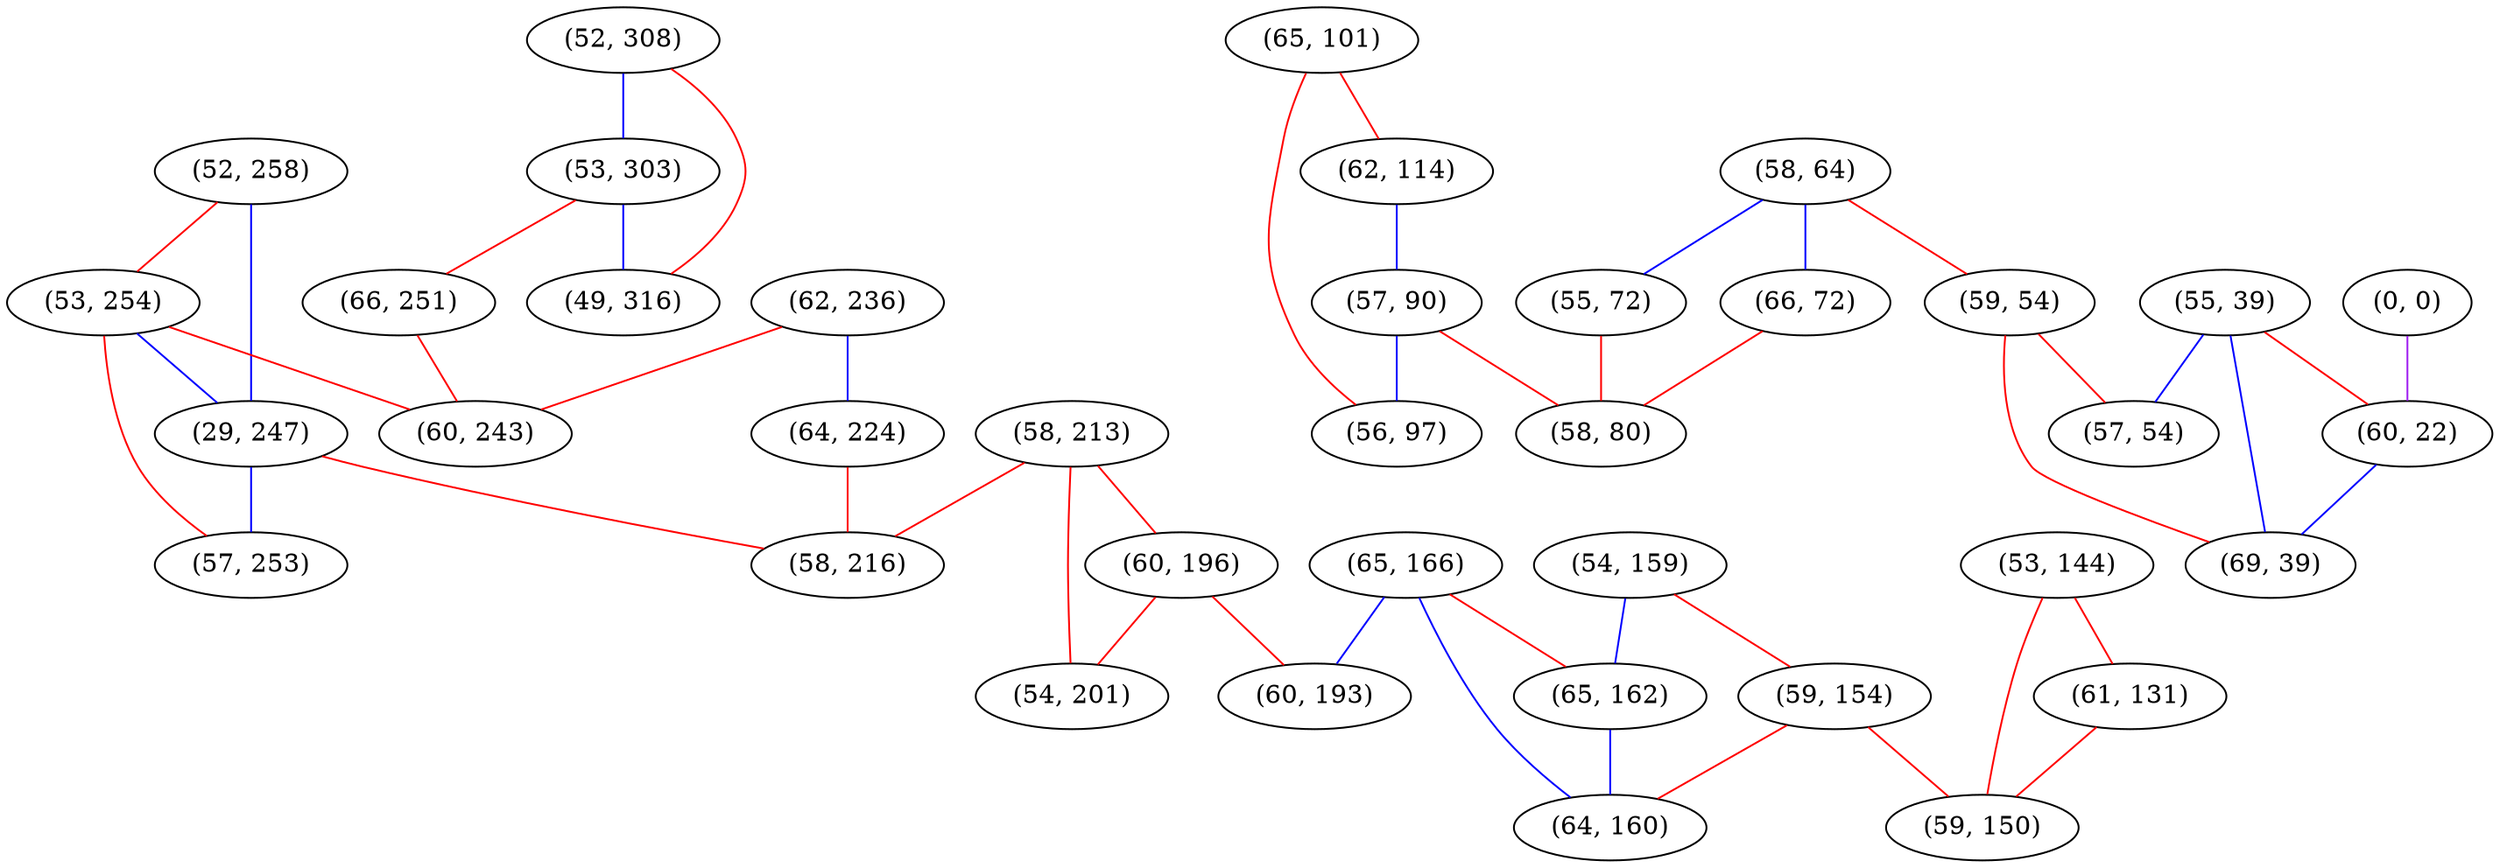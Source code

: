 graph "" {
"(62, 236)";
"(52, 258)";
"(52, 308)";
"(53, 254)";
"(65, 101)";
"(0, 0)";
"(53, 303)";
"(62, 114)";
"(66, 251)";
"(55, 39)";
"(60, 243)";
"(58, 213)";
"(64, 224)";
"(58, 64)";
"(57, 90)";
"(60, 22)";
"(29, 247)";
"(65, 166)";
"(59, 54)";
"(53, 144)";
"(66, 72)";
"(56, 97)";
"(54, 159)";
"(65, 162)";
"(57, 253)";
"(69, 39)";
"(59, 154)";
"(64, 160)";
"(61, 131)";
"(58, 216)";
"(60, 196)";
"(49, 316)";
"(55, 72)";
"(54, 201)";
"(60, 193)";
"(58, 80)";
"(57, 54)";
"(59, 150)";
"(62, 236)" -- "(64, 224)"  [color=blue, key=0, weight=3];
"(62, 236)" -- "(60, 243)"  [color=red, key=0, weight=1];
"(52, 258)" -- "(53, 254)"  [color=red, key=0, weight=1];
"(52, 258)" -- "(29, 247)"  [color=blue, key=0, weight=3];
"(52, 308)" -- "(53, 303)"  [color=blue, key=0, weight=3];
"(52, 308)" -- "(49, 316)"  [color=red, key=0, weight=1];
"(53, 254)" -- "(29, 247)"  [color=blue, key=0, weight=3];
"(53, 254)" -- "(60, 243)"  [color=red, key=0, weight=1];
"(53, 254)" -- "(57, 253)"  [color=red, key=0, weight=1];
"(65, 101)" -- "(56, 97)"  [color=red, key=0, weight=1];
"(65, 101)" -- "(62, 114)"  [color=red, key=0, weight=1];
"(0, 0)" -- "(60, 22)"  [color=purple, key=0, weight=4];
"(53, 303)" -- "(66, 251)"  [color=red, key=0, weight=1];
"(53, 303)" -- "(49, 316)"  [color=blue, key=0, weight=3];
"(62, 114)" -- "(57, 90)"  [color=blue, key=0, weight=3];
"(66, 251)" -- "(60, 243)"  [color=red, key=0, weight=1];
"(55, 39)" -- "(69, 39)"  [color=blue, key=0, weight=3];
"(55, 39)" -- "(57, 54)"  [color=blue, key=0, weight=3];
"(55, 39)" -- "(60, 22)"  [color=red, key=0, weight=1];
"(58, 213)" -- "(58, 216)"  [color=red, key=0, weight=1];
"(58, 213)" -- "(54, 201)"  [color=red, key=0, weight=1];
"(58, 213)" -- "(60, 196)"  [color=red, key=0, weight=1];
"(64, 224)" -- "(58, 216)"  [color=red, key=0, weight=1];
"(58, 64)" -- "(66, 72)"  [color=blue, key=0, weight=3];
"(58, 64)" -- "(55, 72)"  [color=blue, key=0, weight=3];
"(58, 64)" -- "(59, 54)"  [color=red, key=0, weight=1];
"(57, 90)" -- "(56, 97)"  [color=blue, key=0, weight=3];
"(57, 90)" -- "(58, 80)"  [color=red, key=0, weight=1];
"(60, 22)" -- "(69, 39)"  [color=blue, key=0, weight=3];
"(29, 247)" -- "(58, 216)"  [color=red, key=0, weight=1];
"(29, 247)" -- "(57, 253)"  [color=blue, key=0, weight=3];
"(65, 166)" -- "(65, 162)"  [color=red, key=0, weight=1];
"(65, 166)" -- "(64, 160)"  [color=blue, key=0, weight=3];
"(65, 166)" -- "(60, 193)"  [color=blue, key=0, weight=3];
"(59, 54)" -- "(69, 39)"  [color=red, key=0, weight=1];
"(59, 54)" -- "(57, 54)"  [color=red, key=0, weight=1];
"(53, 144)" -- "(59, 150)"  [color=red, key=0, weight=1];
"(53, 144)" -- "(61, 131)"  [color=red, key=0, weight=1];
"(66, 72)" -- "(58, 80)"  [color=red, key=0, weight=1];
"(54, 159)" -- "(65, 162)"  [color=blue, key=0, weight=3];
"(54, 159)" -- "(59, 154)"  [color=red, key=0, weight=1];
"(65, 162)" -- "(64, 160)"  [color=blue, key=0, weight=3];
"(59, 154)" -- "(64, 160)"  [color=red, key=0, weight=1];
"(59, 154)" -- "(59, 150)"  [color=red, key=0, weight=1];
"(61, 131)" -- "(59, 150)"  [color=red, key=0, weight=1];
"(60, 196)" -- "(54, 201)"  [color=red, key=0, weight=1];
"(60, 196)" -- "(60, 193)"  [color=red, key=0, weight=1];
"(55, 72)" -- "(58, 80)"  [color=red, key=0, weight=1];
}

